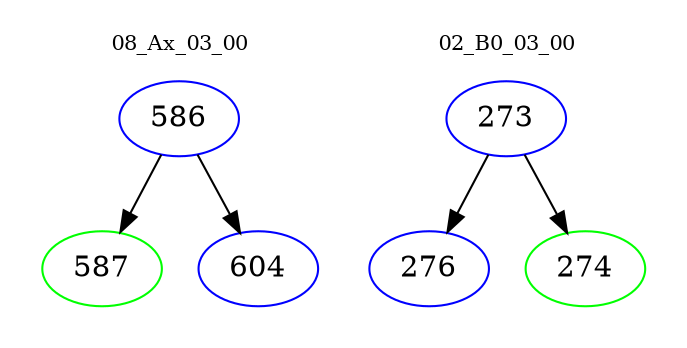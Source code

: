 digraph{
subgraph cluster_0 {
color = white
label = "08_Ax_03_00";
fontsize=10;
T0_586 [label="586", color="blue"]
T0_586 -> T0_587 [color="black"]
T0_587 [label="587", color="green"]
T0_586 -> T0_604 [color="black"]
T0_604 [label="604", color="blue"]
}
subgraph cluster_1 {
color = white
label = "02_B0_03_00";
fontsize=10;
T1_273 [label="273", color="blue"]
T1_273 -> T1_276 [color="black"]
T1_276 [label="276", color="blue"]
T1_273 -> T1_274 [color="black"]
T1_274 [label="274", color="green"]
}
}
